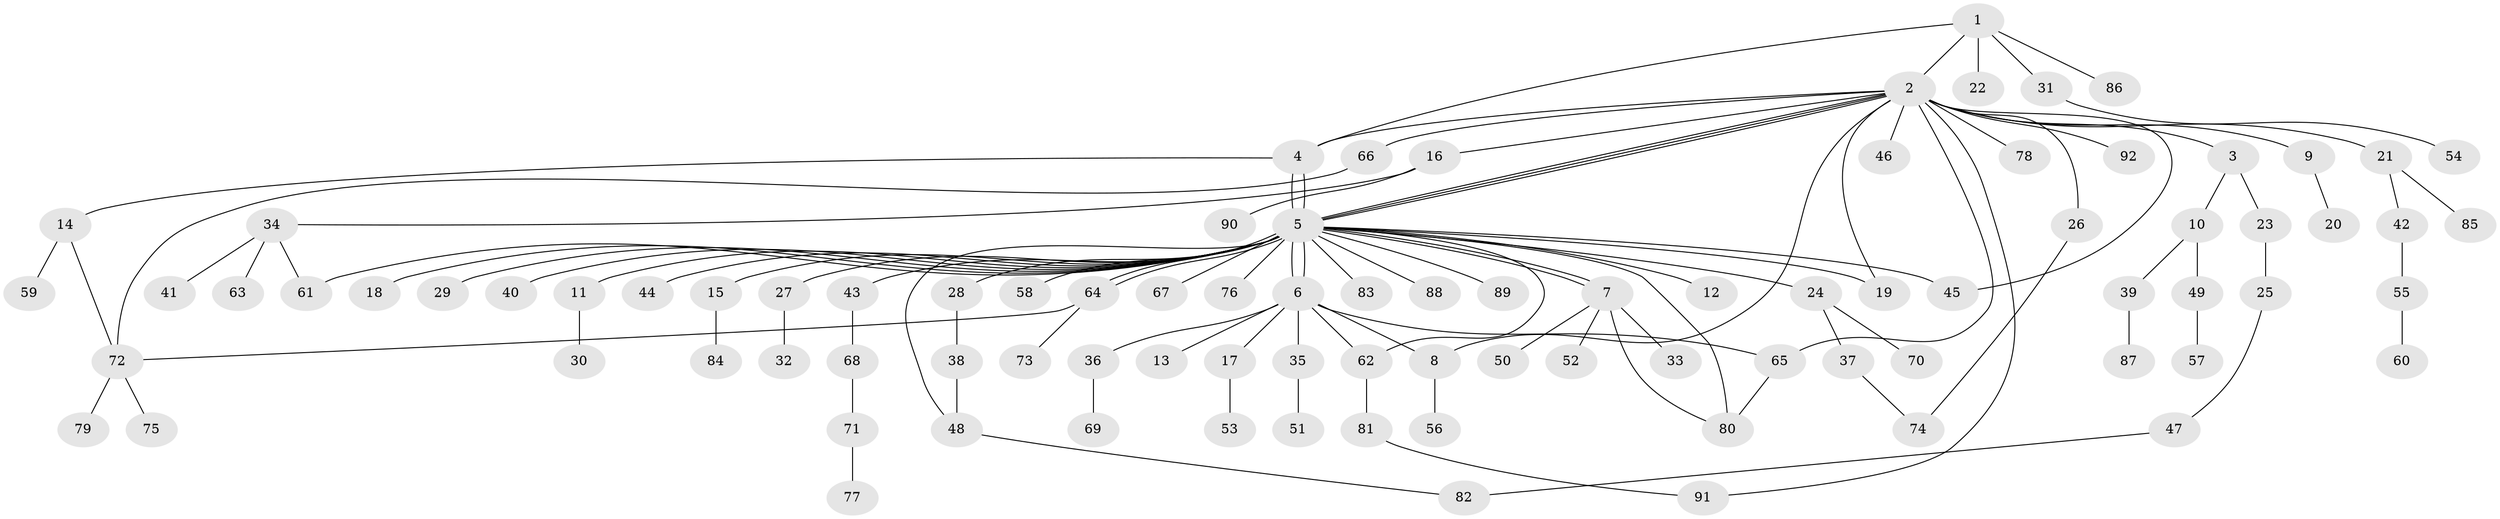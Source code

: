 // Generated by graph-tools (version 1.1) at 2025/14/03/09/25 04:14:21]
// undirected, 92 vertices, 113 edges
graph export_dot {
graph [start="1"]
  node [color=gray90,style=filled];
  1;
  2;
  3;
  4;
  5;
  6;
  7;
  8;
  9;
  10;
  11;
  12;
  13;
  14;
  15;
  16;
  17;
  18;
  19;
  20;
  21;
  22;
  23;
  24;
  25;
  26;
  27;
  28;
  29;
  30;
  31;
  32;
  33;
  34;
  35;
  36;
  37;
  38;
  39;
  40;
  41;
  42;
  43;
  44;
  45;
  46;
  47;
  48;
  49;
  50;
  51;
  52;
  53;
  54;
  55;
  56;
  57;
  58;
  59;
  60;
  61;
  62;
  63;
  64;
  65;
  66;
  67;
  68;
  69;
  70;
  71;
  72;
  73;
  74;
  75;
  76;
  77;
  78;
  79;
  80;
  81;
  82;
  83;
  84;
  85;
  86;
  87;
  88;
  89;
  90;
  91;
  92;
  1 -- 2;
  1 -- 4;
  1 -- 22;
  1 -- 31;
  1 -- 86;
  2 -- 3;
  2 -- 4;
  2 -- 5;
  2 -- 5;
  2 -- 5;
  2 -- 8;
  2 -- 9;
  2 -- 16;
  2 -- 19;
  2 -- 21;
  2 -- 26;
  2 -- 45;
  2 -- 46;
  2 -- 65;
  2 -- 66;
  2 -- 78;
  2 -- 91;
  2 -- 92;
  3 -- 10;
  3 -- 23;
  4 -- 5;
  4 -- 5;
  4 -- 14;
  5 -- 6;
  5 -- 6;
  5 -- 7;
  5 -- 7;
  5 -- 11;
  5 -- 12;
  5 -- 15;
  5 -- 18;
  5 -- 19;
  5 -- 24;
  5 -- 27;
  5 -- 28;
  5 -- 29;
  5 -- 40;
  5 -- 43;
  5 -- 44;
  5 -- 45;
  5 -- 48;
  5 -- 58;
  5 -- 61;
  5 -- 62;
  5 -- 64;
  5 -- 64;
  5 -- 67;
  5 -- 76;
  5 -- 80;
  5 -- 83;
  5 -- 88;
  5 -- 89;
  6 -- 8;
  6 -- 13;
  6 -- 17;
  6 -- 35;
  6 -- 36;
  6 -- 62;
  6 -- 65;
  7 -- 33;
  7 -- 50;
  7 -- 52;
  7 -- 80;
  8 -- 56;
  9 -- 20;
  10 -- 39;
  10 -- 49;
  11 -- 30;
  14 -- 59;
  14 -- 72;
  15 -- 84;
  16 -- 34;
  16 -- 90;
  17 -- 53;
  21 -- 42;
  21 -- 85;
  23 -- 25;
  24 -- 37;
  24 -- 70;
  25 -- 47;
  26 -- 74;
  27 -- 32;
  28 -- 38;
  31 -- 54;
  34 -- 41;
  34 -- 61;
  34 -- 63;
  35 -- 51;
  36 -- 69;
  37 -- 74;
  38 -- 48;
  39 -- 87;
  42 -- 55;
  43 -- 68;
  47 -- 82;
  48 -- 82;
  49 -- 57;
  55 -- 60;
  62 -- 81;
  64 -- 72;
  64 -- 73;
  65 -- 80;
  66 -- 72;
  68 -- 71;
  71 -- 77;
  72 -- 75;
  72 -- 79;
  81 -- 91;
}
